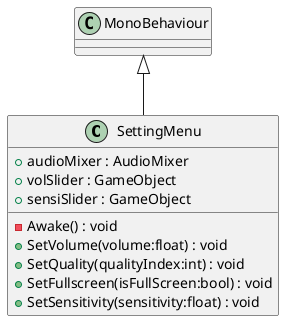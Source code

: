 @startuml
class SettingMenu {
    + audioMixer : AudioMixer
    + volSlider : GameObject
    + sensiSlider : GameObject
    - Awake() : void
    + SetVolume(volume:float) : void
    + SetQuality(qualityIndex:int) : void
    + SetFullscreen(isFullScreen:bool) : void
    + SetSensitivity(sensitivity:float) : void
}
MonoBehaviour <|-- SettingMenu
@enduml
